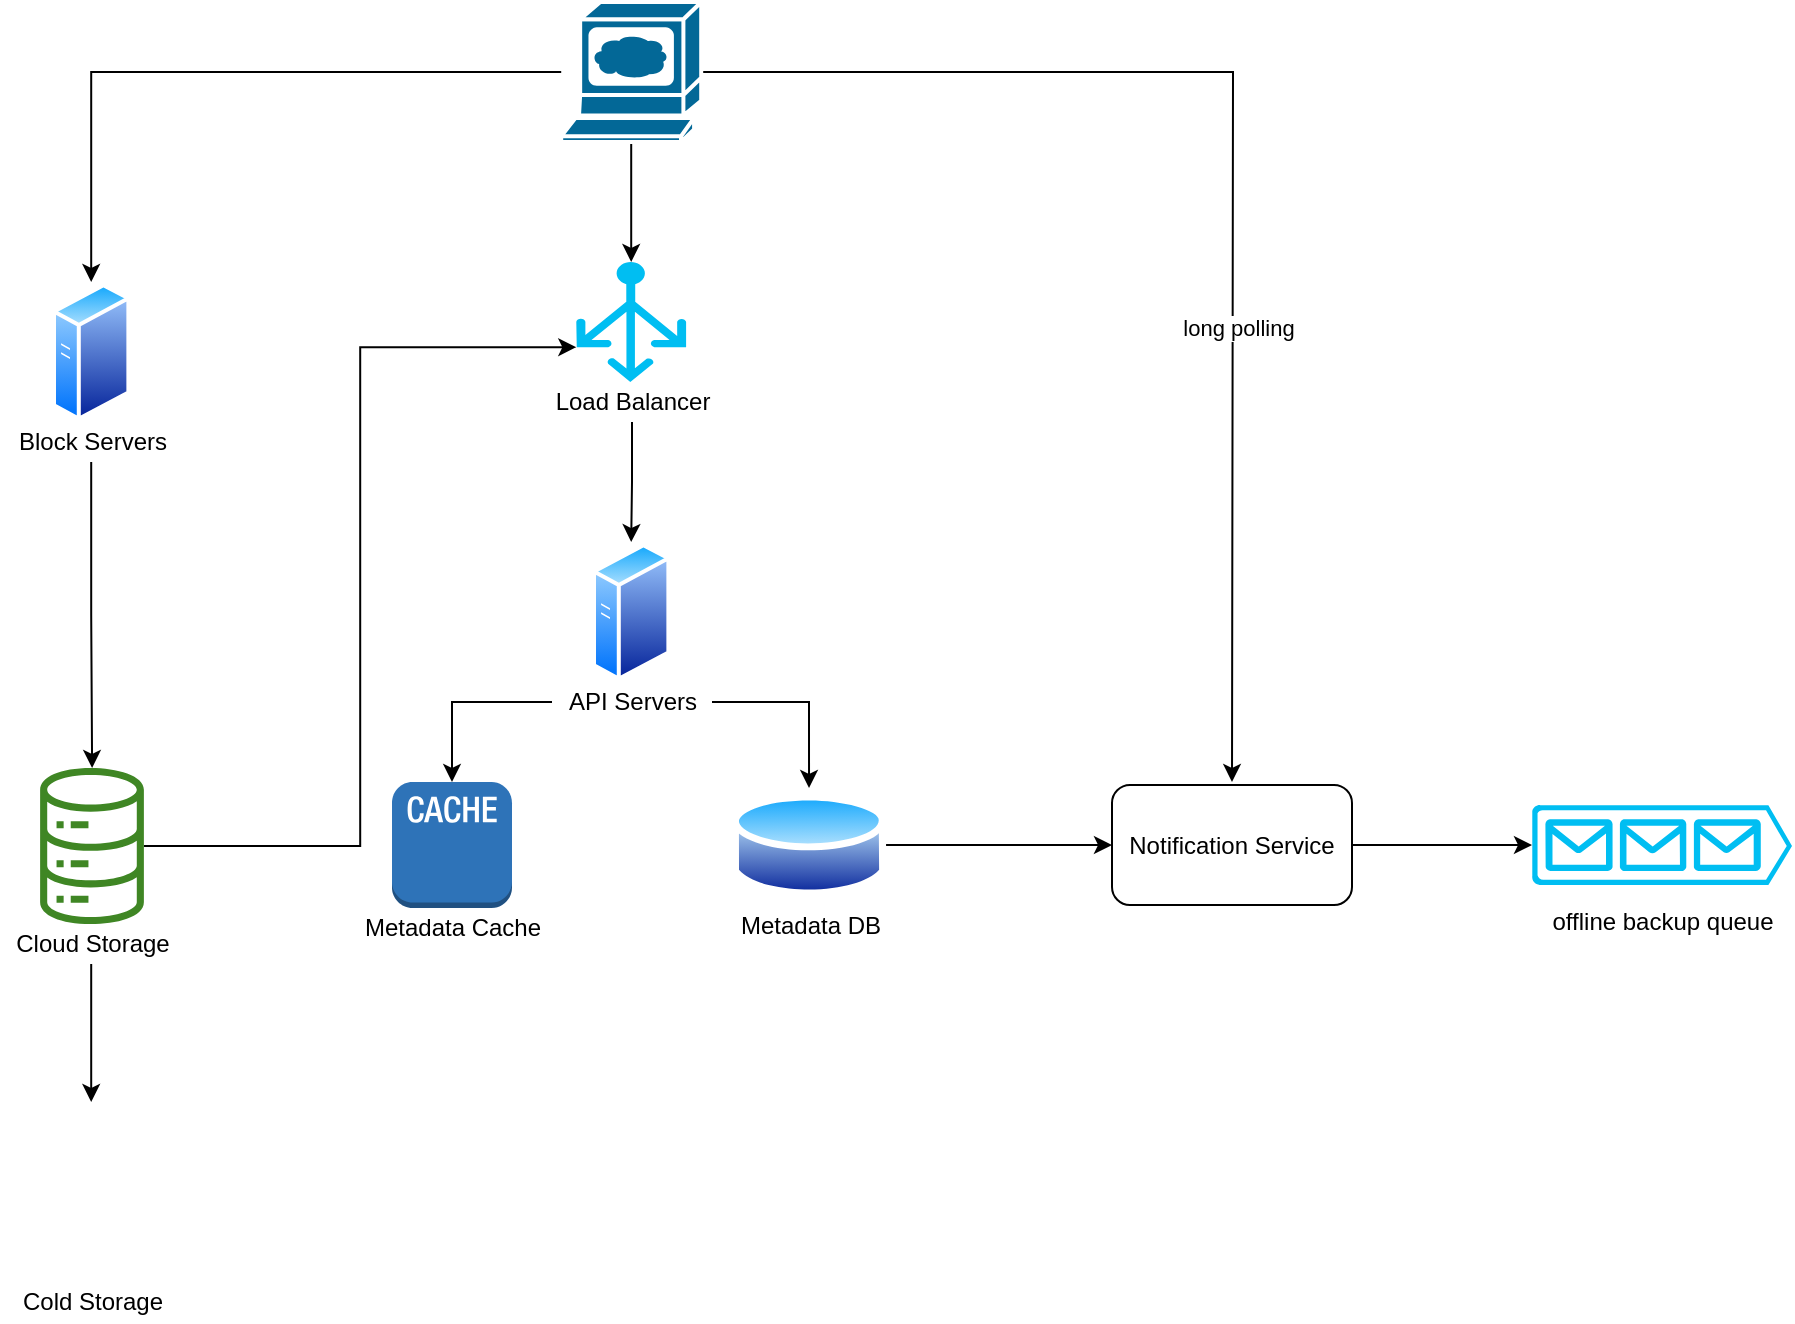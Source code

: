 <mxfile version="17.4.4" type="github">
  <diagram id="29p5LE3giyR2FmPPd1-d" name="Page-1">
    <mxGraphModel dx="1226" dy="1129" grid="1" gridSize="10" guides="1" tooltips="1" connect="1" arrows="1" fold="1" page="1" pageScale="1" pageWidth="850" pageHeight="1100" math="0" shadow="0">
      <root>
        <mxCell id="0" />
        <mxCell id="1" parent="0" />
        <mxCell id="Y1PJ7guWR0XEdS4HQoee-19" style="edgeStyle=orthogonalEdgeStyle;rounded=0;orthogonalLoop=1;jettySize=auto;html=1;" edge="1" parent="1" source="Y1PJ7guWR0XEdS4HQoee-1" target="Y1PJ7guWR0XEdS4HQoee-2">
          <mxGeometry relative="1" as="geometry" />
        </mxCell>
        <mxCell id="Y1PJ7guWR0XEdS4HQoee-23" style="edgeStyle=orthogonalEdgeStyle;rounded=0;orthogonalLoop=1;jettySize=auto;html=1;entryX=0.5;entryY=0;entryDx=0;entryDy=0;entryPerimeter=0;" edge="1" parent="1" source="Y1PJ7guWR0XEdS4HQoee-1" target="Y1PJ7guWR0XEdS4HQoee-6">
          <mxGeometry relative="1" as="geometry" />
        </mxCell>
        <mxCell id="Y1PJ7guWR0XEdS4HQoee-28" style="edgeStyle=orthogonalEdgeStyle;rounded=0;orthogonalLoop=1;jettySize=auto;html=1;" edge="1" parent="1" source="Y1PJ7guWR0XEdS4HQoee-1">
          <mxGeometry relative="1" as="geometry">
            <mxPoint x="760" y="400" as="targetPoint" />
          </mxGeometry>
        </mxCell>
        <mxCell id="Y1PJ7guWR0XEdS4HQoee-30" value="long polling" style="edgeLabel;html=1;align=center;verticalAlign=middle;resizable=0;points=[];" vertex="1" connectable="0" parent="Y1PJ7guWR0XEdS4HQoee-28">
          <mxGeometry x="0.268" y="2" relative="1" as="geometry">
            <mxPoint as="offset" />
          </mxGeometry>
        </mxCell>
        <mxCell id="Y1PJ7guWR0XEdS4HQoee-1" value="" style="shape=mxgraph.cisco.computers_and_peripherals.web_browser;html=1;pointerEvents=1;dashed=0;fillColor=#036897;strokeColor=#ffffff;strokeWidth=2;verticalLabelPosition=bottom;verticalAlign=top;align=center;outlineConnect=0;" vertex="1" parent="1">
          <mxGeometry x="424.6" y="10" width="70" height="70" as="geometry" />
        </mxCell>
        <mxCell id="Y1PJ7guWR0XEdS4HQoee-2" value="" style="aspect=fixed;perimeter=ellipsePerimeter;html=1;align=center;shadow=0;dashed=0;spacingTop=3;image;image=img/lib/active_directory/generic_server.svg;" vertex="1" parent="1">
          <mxGeometry x="170" y="150" width="39.2" height="70" as="geometry" />
        </mxCell>
        <mxCell id="Y1PJ7guWR0XEdS4HQoee-3" value="" style="outlineConnect=0;dashed=0;verticalLabelPosition=bottom;verticalAlign=top;align=center;html=1;shape=mxgraph.aws3.cache_node;fillColor=#2E73B8;gradientColor=none;" vertex="1" parent="1">
          <mxGeometry x="340" y="400" width="60" height="63" as="geometry" />
        </mxCell>
        <mxCell id="Y1PJ7guWR0XEdS4HQoee-27" style="edgeStyle=orthogonalEdgeStyle;rounded=0;orthogonalLoop=1;jettySize=auto;html=1;entryX=0;entryY=0.5;entryDx=0;entryDy=0;" edge="1" parent="1" source="Y1PJ7guWR0XEdS4HQoee-4" target="Y1PJ7guWR0XEdS4HQoee-9">
          <mxGeometry relative="1" as="geometry" />
        </mxCell>
        <mxCell id="Y1PJ7guWR0XEdS4HQoee-4" value="" style="aspect=fixed;perimeter=ellipsePerimeter;html=1;align=center;shadow=0;dashed=0;spacingTop=3;image;image=img/lib/active_directory/database.svg;" vertex="1" parent="1">
          <mxGeometry x="510" y="403" width="77.03" height="57" as="geometry" />
        </mxCell>
        <mxCell id="Y1PJ7guWR0XEdS4HQoee-5" value="" style="aspect=fixed;perimeter=ellipsePerimeter;html=1;align=center;shadow=0;dashed=0;spacingTop=3;image;image=img/lib/active_directory/generic_server.svg;" vertex="1" parent="1">
          <mxGeometry x="440" y="280" width="39.2" height="70" as="geometry" />
        </mxCell>
        <mxCell id="Y1PJ7guWR0XEdS4HQoee-6" value="" style="verticalLabelPosition=bottom;html=1;verticalAlign=top;align=center;strokeColor=none;fillColor=#00BEF2;shape=mxgraph.azure.load_balancer_generic;pointerEvents=1;" vertex="1" parent="1">
          <mxGeometry x="432.15" y="140" width="54.9" height="60" as="geometry" />
        </mxCell>
        <mxCell id="Y1PJ7guWR0XEdS4HQoee-21" style="edgeStyle=orthogonalEdgeStyle;rounded=0;orthogonalLoop=1;jettySize=auto;html=1;entryX=0;entryY=0.71;entryDx=0;entryDy=0;entryPerimeter=0;" edge="1" parent="1" source="Y1PJ7guWR0XEdS4HQoee-7" target="Y1PJ7guWR0XEdS4HQoee-6">
          <mxGeometry relative="1" as="geometry" />
        </mxCell>
        <mxCell id="Y1PJ7guWR0XEdS4HQoee-7" value="" style="sketch=0;outlineConnect=0;fontColor=#232F3E;gradientColor=none;fillColor=#3F8624;strokeColor=none;dashed=0;verticalLabelPosition=bottom;verticalAlign=top;align=center;html=1;fontSize=12;fontStyle=0;aspect=fixed;pointerEvents=1;shape=mxgraph.aws4.iot_analytics_data_store;" vertex="1" parent="1">
          <mxGeometry x="163" y="393" width="54" height="78" as="geometry" />
        </mxCell>
        <mxCell id="Y1PJ7guWR0XEdS4HQoee-8" value="" style="shape=image;html=1;verticalAlign=top;verticalLabelPosition=bottom;labelBackgroundColor=#ffffff;imageAspect=0;aspect=fixed;image=https://cdn1.iconfinder.com/data/icons/filled-line-christmas-icons/75/_snowflake-128.png" vertex="1" parent="1">
          <mxGeometry x="144.6" y="560" width="90" height="90" as="geometry" />
        </mxCell>
        <mxCell id="Y1PJ7guWR0XEdS4HQoee-29" style="edgeStyle=orthogonalEdgeStyle;rounded=0;orthogonalLoop=1;jettySize=auto;html=1;entryX=0;entryY=0.5;entryDx=0;entryDy=0;entryPerimeter=0;" edge="1" parent="1" source="Y1PJ7guWR0XEdS4HQoee-9" target="Y1PJ7guWR0XEdS4HQoee-10">
          <mxGeometry relative="1" as="geometry" />
        </mxCell>
        <mxCell id="Y1PJ7guWR0XEdS4HQoee-9" value="Notification Service" style="rounded=1;whiteSpace=wrap;html=1;" vertex="1" parent="1">
          <mxGeometry x="700" y="401.5" width="120" height="60" as="geometry" />
        </mxCell>
        <mxCell id="Y1PJ7guWR0XEdS4HQoee-10" value="" style="verticalLabelPosition=bottom;html=1;verticalAlign=top;align=center;strokeColor=none;fillColor=#00BEF2;shape=mxgraph.azure.queue_generic;pointerEvents=1;" vertex="1" parent="1">
          <mxGeometry x="910" y="411.5" width="130" height="40" as="geometry" />
        </mxCell>
        <mxCell id="Y1PJ7guWR0XEdS4HQoee-11" value="offline backup queue" style="text;html=1;align=center;verticalAlign=middle;resizable=0;points=[];autosize=1;strokeColor=none;fillColor=none;" vertex="1" parent="1">
          <mxGeometry x="910" y="460" width="130" height="20" as="geometry" />
        </mxCell>
        <mxCell id="Y1PJ7guWR0XEdS4HQoee-12" value="Metadata DB" style="text;html=1;align=center;verticalAlign=middle;resizable=0;points=[];autosize=1;strokeColor=none;fillColor=none;" vertex="1" parent="1">
          <mxGeometry x="503.52" y="461.5" width="90" height="20" as="geometry" />
        </mxCell>
        <mxCell id="Y1PJ7guWR0XEdS4HQoee-13" value="Metadata Cache" style="text;html=1;align=center;verticalAlign=middle;resizable=0;points=[];autosize=1;strokeColor=none;fillColor=none;" vertex="1" parent="1">
          <mxGeometry x="320" y="463" width="100" height="20" as="geometry" />
        </mxCell>
        <mxCell id="Y1PJ7guWR0XEdS4HQoee-25" style="edgeStyle=orthogonalEdgeStyle;rounded=0;orthogonalLoop=1;jettySize=auto;html=1;" edge="1" parent="1" source="Y1PJ7guWR0XEdS4HQoee-14" target="Y1PJ7guWR0XEdS4HQoee-3">
          <mxGeometry relative="1" as="geometry" />
        </mxCell>
        <mxCell id="Y1PJ7guWR0XEdS4HQoee-26" style="edgeStyle=orthogonalEdgeStyle;rounded=0;orthogonalLoop=1;jettySize=auto;html=1;entryX=0.5;entryY=0;entryDx=0;entryDy=0;" edge="1" parent="1" source="Y1PJ7guWR0XEdS4HQoee-14" target="Y1PJ7guWR0XEdS4HQoee-4">
          <mxGeometry relative="1" as="geometry" />
        </mxCell>
        <mxCell id="Y1PJ7guWR0XEdS4HQoee-14" value="API Servers" style="text;html=1;align=center;verticalAlign=middle;resizable=0;points=[];autosize=1;strokeColor=none;fillColor=none;" vertex="1" parent="1">
          <mxGeometry x="420" y="350" width="80" height="20" as="geometry" />
        </mxCell>
        <mxCell id="Y1PJ7guWR0XEdS4HQoee-24" style="edgeStyle=orthogonalEdgeStyle;rounded=0;orthogonalLoop=1;jettySize=auto;html=1;entryX=0.5;entryY=0;entryDx=0;entryDy=0;" edge="1" parent="1" source="Y1PJ7guWR0XEdS4HQoee-15" target="Y1PJ7guWR0XEdS4HQoee-5">
          <mxGeometry relative="1" as="geometry" />
        </mxCell>
        <mxCell id="Y1PJ7guWR0XEdS4HQoee-15" value="Load Balancer" style="text;html=1;align=center;verticalAlign=middle;resizable=0;points=[];autosize=1;strokeColor=none;fillColor=none;" vertex="1" parent="1">
          <mxGeometry x="415" y="200" width="90" height="20" as="geometry" />
        </mxCell>
        <mxCell id="Y1PJ7guWR0XEdS4HQoee-20" style="edgeStyle=orthogonalEdgeStyle;rounded=0;orthogonalLoop=1;jettySize=auto;html=1;" edge="1" parent="1" source="Y1PJ7guWR0XEdS4HQoee-16" target="Y1PJ7guWR0XEdS4HQoee-7">
          <mxGeometry relative="1" as="geometry" />
        </mxCell>
        <mxCell id="Y1PJ7guWR0XEdS4HQoee-16" value="Block Servers" style="text;html=1;align=center;verticalAlign=middle;resizable=0;points=[];autosize=1;strokeColor=none;fillColor=none;" vertex="1" parent="1">
          <mxGeometry x="144.6" y="220" width="90" height="20" as="geometry" />
        </mxCell>
        <mxCell id="Y1PJ7guWR0XEdS4HQoee-22" style="edgeStyle=orthogonalEdgeStyle;rounded=0;orthogonalLoop=1;jettySize=auto;html=1;entryX=0.5;entryY=0;entryDx=0;entryDy=0;" edge="1" parent="1" source="Y1PJ7guWR0XEdS4HQoee-17" target="Y1PJ7guWR0XEdS4HQoee-8">
          <mxGeometry relative="1" as="geometry" />
        </mxCell>
        <mxCell id="Y1PJ7guWR0XEdS4HQoee-17" value="Cloud Storage" style="text;html=1;align=center;verticalAlign=middle;resizable=0;points=[];autosize=1;strokeColor=none;fillColor=none;" vertex="1" parent="1">
          <mxGeometry x="144.6" y="471" width="90" height="20" as="geometry" />
        </mxCell>
        <mxCell id="Y1PJ7guWR0XEdS4HQoee-18" value="Cold Storage" style="text;html=1;align=center;verticalAlign=middle;resizable=0;points=[];autosize=1;strokeColor=none;fillColor=none;" vertex="1" parent="1">
          <mxGeometry x="144.6" y="650" width="90" height="20" as="geometry" />
        </mxCell>
      </root>
    </mxGraphModel>
  </diagram>
</mxfile>
